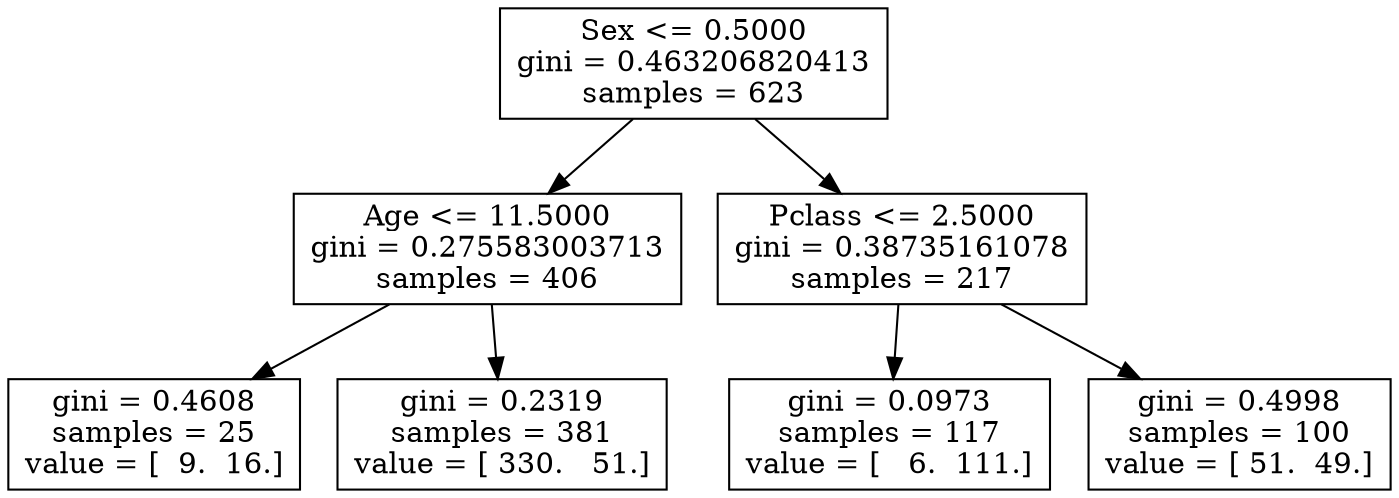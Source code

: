 digraph Tree {
0 [label="Sex <= 0.5000\ngini = 0.463206820413\nsamples = 623", shape="box"] ;
1 [label="Age <= 11.5000\ngini = 0.275583003713\nsamples = 406", shape="box"] ;
0 -> 1 ;
2 [label="gini = 0.4608\nsamples = 25\nvalue = [  9.  16.]", shape="box"] ;
1 -> 2 ;
3 [label="gini = 0.2319\nsamples = 381\nvalue = [ 330.   51.]", shape="box"] ;
1 -> 3 ;
4 [label="Pclass <= 2.5000\ngini = 0.38735161078\nsamples = 217", shape="box"] ;
0 -> 4 ;
5 [label="gini = 0.0973\nsamples = 117\nvalue = [   6.  111.]", shape="box"] ;
4 -> 5 ;
6 [label="gini = 0.4998\nsamples = 100\nvalue = [ 51.  49.]", shape="box"] ;
4 -> 6 ;
}